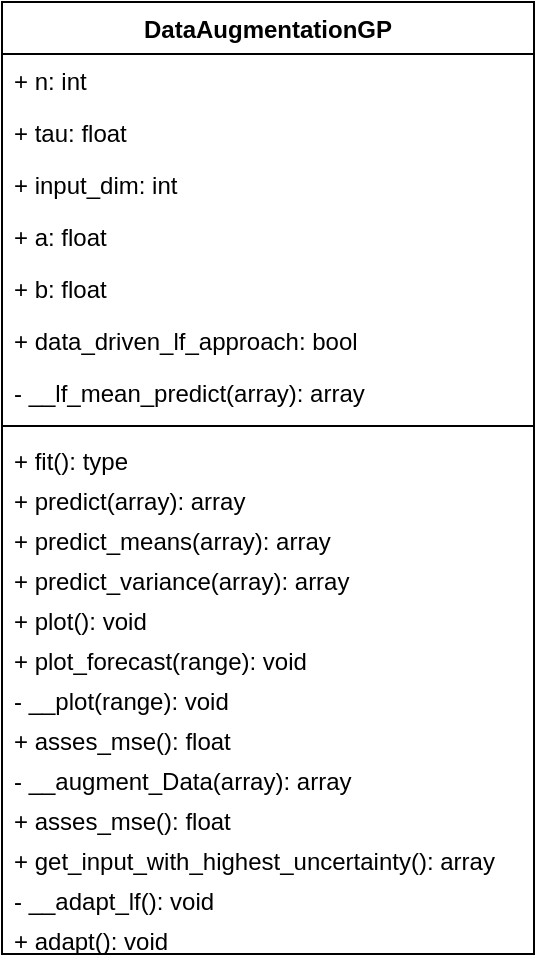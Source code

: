 <mxfile version="14.0.0" type="github">
  <diagram id="C5RBs43oDa-KdzZeNtuy" name="Page-1">
    <mxGraphModel dx="293" dy="525" grid="1" gridSize="10" guides="1" tooltips="1" connect="1" arrows="1" fold="1" page="1" pageScale="1" pageWidth="827" pageHeight="1169" math="0" shadow="0">
      <root>
        <mxCell id="WIyWlLk6GJQsqaUBKTNV-0" />
        <mxCell id="WIyWlLk6GJQsqaUBKTNV-1" parent="WIyWlLk6GJQsqaUBKTNV-0" />
        <mxCell id="YwbaO0TSJr2B6hekz0_v-10" value="DataAugmentationGP" style="swimlane;fontStyle=1;align=center;verticalAlign=top;childLayout=stackLayout;horizontal=1;startSize=26;horizontalStack=0;resizeParent=1;resizeParentMax=0;resizeLast=0;collapsible=1;marginBottom=0;" vertex="1" parent="WIyWlLk6GJQsqaUBKTNV-1">
          <mxGeometry x="254" y="120" width="266" height="476" as="geometry" />
        </mxCell>
        <mxCell id="YwbaO0TSJr2B6hekz0_v-11" value="+ n: int&#xa;" style="text;strokeColor=none;fillColor=none;align=left;verticalAlign=top;spacingLeft=4;spacingRight=4;overflow=hidden;rotatable=0;points=[[0,0.5],[1,0.5]];portConstraint=eastwest;" vertex="1" parent="YwbaO0TSJr2B6hekz0_v-10">
          <mxGeometry y="26" width="266" height="26" as="geometry" />
        </mxCell>
        <mxCell id="YwbaO0TSJr2B6hekz0_v-14" value="+ tau: float" style="text;strokeColor=none;fillColor=none;align=left;verticalAlign=top;spacingLeft=4;spacingRight=4;overflow=hidden;rotatable=0;points=[[0,0.5],[1,0.5]];portConstraint=eastwest;" vertex="1" parent="YwbaO0TSJr2B6hekz0_v-10">
          <mxGeometry y="52" width="266" height="26" as="geometry" />
        </mxCell>
        <mxCell id="YwbaO0TSJr2B6hekz0_v-15" value="+ input_dim: int" style="text;strokeColor=none;fillColor=none;align=left;verticalAlign=top;spacingLeft=4;spacingRight=4;overflow=hidden;rotatable=0;points=[[0,0.5],[1,0.5]];portConstraint=eastwest;" vertex="1" parent="YwbaO0TSJr2B6hekz0_v-10">
          <mxGeometry y="78" width="266" height="26" as="geometry" />
        </mxCell>
        <mxCell id="YwbaO0TSJr2B6hekz0_v-16" value="+ a: float" style="text;strokeColor=none;fillColor=none;align=left;verticalAlign=top;spacingLeft=4;spacingRight=4;overflow=hidden;rotatable=0;points=[[0,0.5],[1,0.5]];portConstraint=eastwest;" vertex="1" parent="YwbaO0TSJr2B6hekz0_v-10">
          <mxGeometry y="104" width="266" height="26" as="geometry" />
        </mxCell>
        <mxCell id="YwbaO0TSJr2B6hekz0_v-17" value="+ b: float" style="text;strokeColor=none;fillColor=none;align=left;verticalAlign=top;spacingLeft=4;spacingRight=4;overflow=hidden;rotatable=0;points=[[0,0.5],[1,0.5]];portConstraint=eastwest;" vertex="1" parent="YwbaO0TSJr2B6hekz0_v-10">
          <mxGeometry y="130" width="266" height="26" as="geometry" />
        </mxCell>
        <mxCell id="YwbaO0TSJr2B6hekz0_v-18" value="+ data_driven_lf_approach: bool" style="text;strokeColor=none;fillColor=none;align=left;verticalAlign=top;spacingLeft=4;spacingRight=4;overflow=hidden;rotatable=0;points=[[0,0.5],[1,0.5]];portConstraint=eastwest;" vertex="1" parent="YwbaO0TSJr2B6hekz0_v-10">
          <mxGeometry y="156" width="266" height="26" as="geometry" />
        </mxCell>
        <mxCell id="YwbaO0TSJr2B6hekz0_v-53" value="- __lf_mean_predict(array): array " style="text;strokeColor=none;fillColor=none;align=left;verticalAlign=top;spacingLeft=4;spacingRight=4;overflow=hidden;rotatable=0;points=[[0,0.5],[1,0.5]];portConstraint=eastwest;" vertex="1" parent="YwbaO0TSJr2B6hekz0_v-10">
          <mxGeometry y="182" width="266" height="26" as="geometry" />
        </mxCell>
        <mxCell id="YwbaO0TSJr2B6hekz0_v-12" value="" style="line;strokeWidth=1;fillColor=none;align=left;verticalAlign=middle;spacingTop=-1;spacingLeft=3;spacingRight=3;rotatable=0;labelPosition=right;points=[];portConstraint=eastwest;" vertex="1" parent="YwbaO0TSJr2B6hekz0_v-10">
          <mxGeometry y="208" width="266" height="8" as="geometry" />
        </mxCell>
        <mxCell id="YwbaO0TSJr2B6hekz0_v-21" value="+ fit(): type" style="text;strokeColor=none;fillColor=none;align=left;verticalAlign=top;spacingLeft=4;spacingRight=4;overflow=hidden;rotatable=0;points=[[0,0.5],[1,0.5]];portConstraint=eastwest;" vertex="1" parent="YwbaO0TSJr2B6hekz0_v-10">
          <mxGeometry y="216" width="266" height="20" as="geometry" />
        </mxCell>
        <mxCell id="YwbaO0TSJr2B6hekz0_v-13" value="+ predict(array): array" style="text;strokeColor=none;fillColor=none;align=left;verticalAlign=top;spacingLeft=4;spacingRight=4;overflow=hidden;rotatable=0;points=[[0,0.5],[1,0.5]];portConstraint=eastwest;" vertex="1" parent="YwbaO0TSJr2B6hekz0_v-10">
          <mxGeometry y="236" width="266" height="20" as="geometry" />
        </mxCell>
        <mxCell id="YwbaO0TSJr2B6hekz0_v-29" value="+ predict_means(array): array" style="text;strokeColor=none;fillColor=none;align=left;verticalAlign=top;spacingLeft=4;spacingRight=4;overflow=hidden;rotatable=0;points=[[0,0.5],[1,0.5]];portConstraint=eastwest;" vertex="1" parent="YwbaO0TSJr2B6hekz0_v-10">
          <mxGeometry y="256" width="266" height="20" as="geometry" />
        </mxCell>
        <mxCell id="YwbaO0TSJr2B6hekz0_v-30" value="+ predict_variance(array): array" style="text;strokeColor=none;fillColor=none;align=left;verticalAlign=top;spacingLeft=4;spacingRight=4;overflow=hidden;rotatable=0;points=[[0,0.5],[1,0.5]];portConstraint=eastwest;" vertex="1" parent="YwbaO0TSJr2B6hekz0_v-10">
          <mxGeometry y="276" width="266" height="20" as="geometry" />
        </mxCell>
        <mxCell id="YwbaO0TSJr2B6hekz0_v-22" value="+ plot(): void" style="text;strokeColor=none;fillColor=none;align=left;verticalAlign=top;spacingLeft=4;spacingRight=4;overflow=hidden;rotatable=0;points=[[0,0.5],[1,0.5]];portConstraint=eastwest;" vertex="1" parent="YwbaO0TSJr2B6hekz0_v-10">
          <mxGeometry y="296" width="266" height="20" as="geometry" />
        </mxCell>
        <mxCell id="YwbaO0TSJr2B6hekz0_v-23" value="+ plot_forecast(range): void" style="text;strokeColor=none;fillColor=none;align=left;verticalAlign=top;spacingLeft=4;spacingRight=4;overflow=hidden;rotatable=0;points=[[0,0.5],[1,0.5]];portConstraint=eastwest;" vertex="1" parent="YwbaO0TSJr2B6hekz0_v-10">
          <mxGeometry y="316" width="266" height="20" as="geometry" />
        </mxCell>
        <mxCell id="YwbaO0TSJr2B6hekz0_v-31" value="- __plot(range): void" style="text;strokeColor=none;fillColor=none;align=left;verticalAlign=top;spacingLeft=4;spacingRight=4;overflow=hidden;rotatable=0;points=[[0,0.5],[1,0.5]];portConstraint=eastwest;" vertex="1" parent="YwbaO0TSJr2B6hekz0_v-10">
          <mxGeometry y="336" width="266" height="20" as="geometry" />
        </mxCell>
        <mxCell id="YwbaO0TSJr2B6hekz0_v-24" value="+ asses_mse(): float" style="text;strokeColor=none;fillColor=none;align=left;verticalAlign=top;spacingLeft=4;spacingRight=4;overflow=hidden;rotatable=0;points=[[0,0.5],[1,0.5]];portConstraint=eastwest;" vertex="1" parent="YwbaO0TSJr2B6hekz0_v-10">
          <mxGeometry y="356" width="266" height="20" as="geometry" />
        </mxCell>
        <mxCell id="YwbaO0TSJr2B6hekz0_v-25" value="- __augment_Data(array): array" style="text;strokeColor=none;fillColor=none;align=left;verticalAlign=top;spacingLeft=4;spacingRight=4;overflow=hidden;rotatable=0;points=[[0,0.5],[1,0.5]];portConstraint=eastwest;" vertex="1" parent="YwbaO0TSJr2B6hekz0_v-10">
          <mxGeometry y="376" width="266" height="20" as="geometry" />
        </mxCell>
        <mxCell id="YwbaO0TSJr2B6hekz0_v-27" value="+ asses_mse(): float" style="text;strokeColor=none;fillColor=none;align=left;verticalAlign=top;spacingLeft=4;spacingRight=4;overflow=hidden;rotatable=0;points=[[0,0.5],[1,0.5]];portConstraint=eastwest;" vertex="1" parent="YwbaO0TSJr2B6hekz0_v-10">
          <mxGeometry y="396" width="266" height="20" as="geometry" />
        </mxCell>
        <mxCell id="YwbaO0TSJr2B6hekz0_v-28" value="+ get_input_with_highest_uncertainty(): array" style="text;strokeColor=none;fillColor=none;align=left;verticalAlign=top;spacingLeft=4;spacingRight=4;overflow=hidden;rotatable=0;points=[[0,0.5],[1,0.5]];portConstraint=eastwest;" vertex="1" parent="YwbaO0TSJr2B6hekz0_v-10">
          <mxGeometry y="416" width="266" height="20" as="geometry" />
        </mxCell>
        <mxCell id="YwbaO0TSJr2B6hekz0_v-51" value="- __adapt_lf(): void" style="text;strokeColor=none;fillColor=none;align=left;verticalAlign=top;spacingLeft=4;spacingRight=4;overflow=hidden;rotatable=0;points=[[0,0.5],[1,0.5]];portConstraint=eastwest;" vertex="1" parent="YwbaO0TSJr2B6hekz0_v-10">
          <mxGeometry y="436" width="266" height="20" as="geometry" />
        </mxCell>
        <mxCell id="YwbaO0TSJr2B6hekz0_v-52" value="+ adapt(): void" style="text;strokeColor=none;fillColor=none;align=left;verticalAlign=top;spacingLeft=4;spacingRight=4;overflow=hidden;rotatable=0;points=[[0,0.5],[1,0.5]];portConstraint=eastwest;" vertex="1" parent="YwbaO0TSJr2B6hekz0_v-10">
          <mxGeometry y="456" width="266" height="20" as="geometry" />
        </mxCell>
      </root>
    </mxGraphModel>
  </diagram>
</mxfile>
